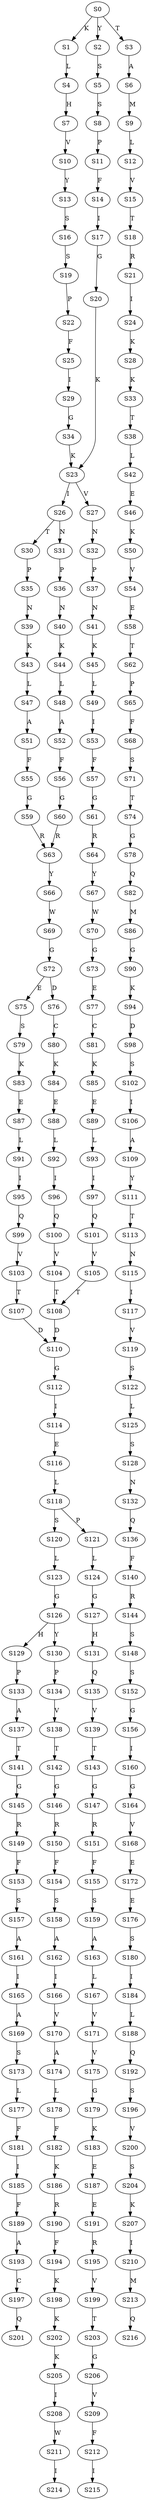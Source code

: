 strict digraph  {
	S0 -> S1 [ label = K ];
	S0 -> S2 [ label = Y ];
	S0 -> S3 [ label = T ];
	S1 -> S4 [ label = L ];
	S2 -> S5 [ label = S ];
	S3 -> S6 [ label = A ];
	S4 -> S7 [ label = H ];
	S5 -> S8 [ label = S ];
	S6 -> S9 [ label = M ];
	S7 -> S10 [ label = V ];
	S8 -> S11 [ label = P ];
	S9 -> S12 [ label = L ];
	S10 -> S13 [ label = Y ];
	S11 -> S14 [ label = F ];
	S12 -> S15 [ label = V ];
	S13 -> S16 [ label = S ];
	S14 -> S17 [ label = I ];
	S15 -> S18 [ label = T ];
	S16 -> S19 [ label = S ];
	S17 -> S20 [ label = G ];
	S18 -> S21 [ label = R ];
	S19 -> S22 [ label = P ];
	S20 -> S23 [ label = K ];
	S21 -> S24 [ label = I ];
	S22 -> S25 [ label = F ];
	S23 -> S26 [ label = I ];
	S23 -> S27 [ label = V ];
	S24 -> S28 [ label = K ];
	S25 -> S29 [ label = I ];
	S26 -> S30 [ label = T ];
	S26 -> S31 [ label = N ];
	S27 -> S32 [ label = N ];
	S28 -> S33 [ label = K ];
	S29 -> S34 [ label = G ];
	S30 -> S35 [ label = P ];
	S31 -> S36 [ label = P ];
	S32 -> S37 [ label = P ];
	S33 -> S38 [ label = T ];
	S34 -> S23 [ label = K ];
	S35 -> S39 [ label = N ];
	S36 -> S40 [ label = N ];
	S37 -> S41 [ label = N ];
	S38 -> S42 [ label = L ];
	S39 -> S43 [ label = K ];
	S40 -> S44 [ label = K ];
	S41 -> S45 [ label = K ];
	S42 -> S46 [ label = E ];
	S43 -> S47 [ label = L ];
	S44 -> S48 [ label = L ];
	S45 -> S49 [ label = L ];
	S46 -> S50 [ label = K ];
	S47 -> S51 [ label = A ];
	S48 -> S52 [ label = A ];
	S49 -> S53 [ label = I ];
	S50 -> S54 [ label = V ];
	S51 -> S55 [ label = F ];
	S52 -> S56 [ label = F ];
	S53 -> S57 [ label = F ];
	S54 -> S58 [ label = E ];
	S55 -> S59 [ label = G ];
	S56 -> S60 [ label = G ];
	S57 -> S61 [ label = G ];
	S58 -> S62 [ label = T ];
	S59 -> S63 [ label = R ];
	S60 -> S63 [ label = R ];
	S61 -> S64 [ label = R ];
	S62 -> S65 [ label = P ];
	S63 -> S66 [ label = Y ];
	S64 -> S67 [ label = Y ];
	S65 -> S68 [ label = F ];
	S66 -> S69 [ label = W ];
	S67 -> S70 [ label = W ];
	S68 -> S71 [ label = S ];
	S69 -> S72 [ label = G ];
	S70 -> S73 [ label = G ];
	S71 -> S74 [ label = T ];
	S72 -> S75 [ label = E ];
	S72 -> S76 [ label = D ];
	S73 -> S77 [ label = E ];
	S74 -> S78 [ label = G ];
	S75 -> S79 [ label = S ];
	S76 -> S80 [ label = C ];
	S77 -> S81 [ label = C ];
	S78 -> S82 [ label = Q ];
	S79 -> S83 [ label = K ];
	S80 -> S84 [ label = K ];
	S81 -> S85 [ label = K ];
	S82 -> S86 [ label = M ];
	S83 -> S87 [ label = E ];
	S84 -> S88 [ label = E ];
	S85 -> S89 [ label = E ];
	S86 -> S90 [ label = G ];
	S87 -> S91 [ label = L ];
	S88 -> S92 [ label = L ];
	S89 -> S93 [ label = L ];
	S90 -> S94 [ label = K ];
	S91 -> S95 [ label = I ];
	S92 -> S96 [ label = I ];
	S93 -> S97 [ label = I ];
	S94 -> S98 [ label = D ];
	S95 -> S99 [ label = Q ];
	S96 -> S100 [ label = Q ];
	S97 -> S101 [ label = Q ];
	S98 -> S102 [ label = S ];
	S99 -> S103 [ label = V ];
	S100 -> S104 [ label = V ];
	S101 -> S105 [ label = V ];
	S102 -> S106 [ label = I ];
	S103 -> S107 [ label = T ];
	S104 -> S108 [ label = T ];
	S105 -> S108 [ label = T ];
	S106 -> S109 [ label = A ];
	S107 -> S110 [ label = D ];
	S108 -> S110 [ label = D ];
	S109 -> S111 [ label = Y ];
	S110 -> S112 [ label = G ];
	S111 -> S113 [ label = T ];
	S112 -> S114 [ label = I ];
	S113 -> S115 [ label = N ];
	S114 -> S116 [ label = E ];
	S115 -> S117 [ label = I ];
	S116 -> S118 [ label = L ];
	S117 -> S119 [ label = V ];
	S118 -> S120 [ label = S ];
	S118 -> S121 [ label = P ];
	S119 -> S122 [ label = S ];
	S120 -> S123 [ label = L ];
	S121 -> S124 [ label = L ];
	S122 -> S125 [ label = L ];
	S123 -> S126 [ label = G ];
	S124 -> S127 [ label = G ];
	S125 -> S128 [ label = S ];
	S126 -> S129 [ label = H ];
	S126 -> S130 [ label = Y ];
	S127 -> S131 [ label = H ];
	S128 -> S132 [ label = N ];
	S129 -> S133 [ label = P ];
	S130 -> S134 [ label = P ];
	S131 -> S135 [ label = Q ];
	S132 -> S136 [ label = Q ];
	S133 -> S137 [ label = A ];
	S134 -> S138 [ label = V ];
	S135 -> S139 [ label = V ];
	S136 -> S140 [ label = F ];
	S137 -> S141 [ label = T ];
	S138 -> S142 [ label = T ];
	S139 -> S143 [ label = T ];
	S140 -> S144 [ label = R ];
	S141 -> S145 [ label = G ];
	S142 -> S146 [ label = G ];
	S143 -> S147 [ label = G ];
	S144 -> S148 [ label = S ];
	S145 -> S149 [ label = R ];
	S146 -> S150 [ label = R ];
	S147 -> S151 [ label = R ];
	S148 -> S152 [ label = S ];
	S149 -> S153 [ label = F ];
	S150 -> S154 [ label = F ];
	S151 -> S155 [ label = F ];
	S152 -> S156 [ label = G ];
	S153 -> S157 [ label = S ];
	S154 -> S158 [ label = S ];
	S155 -> S159 [ label = S ];
	S156 -> S160 [ label = I ];
	S157 -> S161 [ label = A ];
	S158 -> S162 [ label = A ];
	S159 -> S163 [ label = A ];
	S160 -> S164 [ label = G ];
	S161 -> S165 [ label = I ];
	S162 -> S166 [ label = I ];
	S163 -> S167 [ label = L ];
	S164 -> S168 [ label = V ];
	S165 -> S169 [ label = A ];
	S166 -> S170 [ label = V ];
	S167 -> S171 [ label = V ];
	S168 -> S172 [ label = E ];
	S169 -> S173 [ label = S ];
	S170 -> S174 [ label = A ];
	S171 -> S175 [ label = V ];
	S172 -> S176 [ label = E ];
	S173 -> S177 [ label = L ];
	S174 -> S178 [ label = L ];
	S175 -> S179 [ label = G ];
	S176 -> S180 [ label = S ];
	S177 -> S181 [ label = F ];
	S178 -> S182 [ label = F ];
	S179 -> S183 [ label = K ];
	S180 -> S184 [ label = I ];
	S181 -> S185 [ label = I ];
	S182 -> S186 [ label = K ];
	S183 -> S187 [ label = E ];
	S184 -> S188 [ label = L ];
	S185 -> S189 [ label = F ];
	S186 -> S190 [ label = R ];
	S187 -> S191 [ label = E ];
	S188 -> S192 [ label = Q ];
	S189 -> S193 [ label = A ];
	S190 -> S194 [ label = F ];
	S191 -> S195 [ label = R ];
	S192 -> S196 [ label = S ];
	S193 -> S197 [ label = C ];
	S194 -> S198 [ label = K ];
	S195 -> S199 [ label = V ];
	S196 -> S200 [ label = V ];
	S197 -> S201 [ label = Q ];
	S198 -> S202 [ label = K ];
	S199 -> S203 [ label = T ];
	S200 -> S204 [ label = S ];
	S202 -> S205 [ label = K ];
	S203 -> S206 [ label = G ];
	S204 -> S207 [ label = K ];
	S205 -> S208 [ label = I ];
	S206 -> S209 [ label = V ];
	S207 -> S210 [ label = I ];
	S208 -> S211 [ label = W ];
	S209 -> S212 [ label = F ];
	S210 -> S213 [ label = M ];
	S211 -> S214 [ label = I ];
	S212 -> S215 [ label = I ];
	S213 -> S216 [ label = Q ];
}
